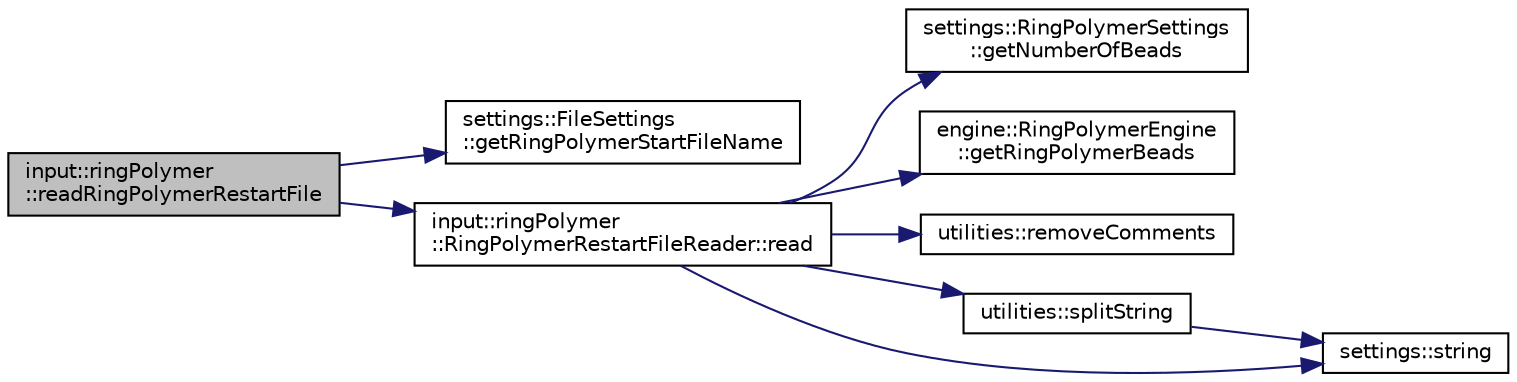digraph "input::ringPolymer::readRingPolymerRestartFile"
{
 // LATEX_PDF_SIZE
  edge [fontname="Helvetica",fontsize="10",labelfontname="Helvetica",labelfontsize="10"];
  node [fontname="Helvetica",fontsize="10",shape=record];
  rankdir="LR";
  Node1 [label="input::ringPolymer\l::readRingPolymerRestartFile",height=0.2,width=0.4,color="black", fillcolor="grey75", style="filled", fontcolor="black",tooltip="wrapper function to construct a RingPolymerRestartFileReader object and call the read function"];
  Node1 -> Node2 [color="midnightblue",fontsize="10",style="solid",fontname="Helvetica"];
  Node2 [label="settings::FileSettings\l::getRingPolymerStartFileName",height=0.2,width=0.4,color="black", fillcolor="white", style="filled",URL="$classsettings_1_1FileSettings.html#a836906e32257dbf30879cc179cc7440e",tooltip=" "];
  Node1 -> Node3 [color="midnightblue",fontsize="10",style="solid",fontname="Helvetica"];
  Node3 [label="input::ringPolymer\l::RingPolymerRestartFileReader::read",height=0.2,width=0.4,color="black", fillcolor="white", style="filled",URL="$classinput_1_1ringPolymer_1_1RingPolymerRestartFileReader.html#ae9514b3b3e654e16796e8afba89aa269",tooltip="Reads a .rpmd.rst file sets the ring polymer beads in the engine."];
  Node3 -> Node4 [color="midnightblue",fontsize="10",style="solid",fontname="Helvetica"];
  Node4 [label="settings::RingPolymerSettings\l::getNumberOfBeads",height=0.2,width=0.4,color="black", fillcolor="white", style="filled",URL="$classsettings_1_1RingPolymerSettings.html#a533e679cc70a74bb935fde57ed96982a",tooltip=" "];
  Node3 -> Node5 [color="midnightblue",fontsize="10",style="solid",fontname="Helvetica"];
  Node5 [label="engine::RingPolymerEngine\l::getRingPolymerBeads",height=0.2,width=0.4,color="black", fillcolor="white", style="filled",URL="$classengine_1_1RingPolymerEngine.html#aae037558a8367aede7daa7eff5038961",tooltip=" "];
  Node3 -> Node6 [color="midnightblue",fontsize="10",style="solid",fontname="Helvetica"];
  Node6 [label="utilities::removeComments",height=0.2,width=0.4,color="black", fillcolor="white", style="filled",URL="$namespaceutilities.html#abbd684a64c3b01b9a51b4fb24c072d8c",tooltip="Removes comments from a line."];
  Node3 -> Node7 [color="midnightblue",fontsize="10",style="solid",fontname="Helvetica"];
  Node7 [label="utilities::splitString",height=0.2,width=0.4,color="black", fillcolor="white", style="filled",URL="$namespaceutilities.html#ab4b979e912d61a56489383f2757613b0",tooltip="Splits a string into a vector of strings at every whitespace."];
  Node7 -> Node8 [color="midnightblue",fontsize="10",style="solid",fontname="Helvetica"];
  Node8 [label="settings::string",height=0.2,width=0.4,color="black", fillcolor="white", style="filled",URL="$namespacesettings.html#a25810432631a237804b3241be4305787",tooltip="return string of manostatType"];
  Node3 -> Node8 [color="midnightblue",fontsize="10",style="solid",fontname="Helvetica"];
}
